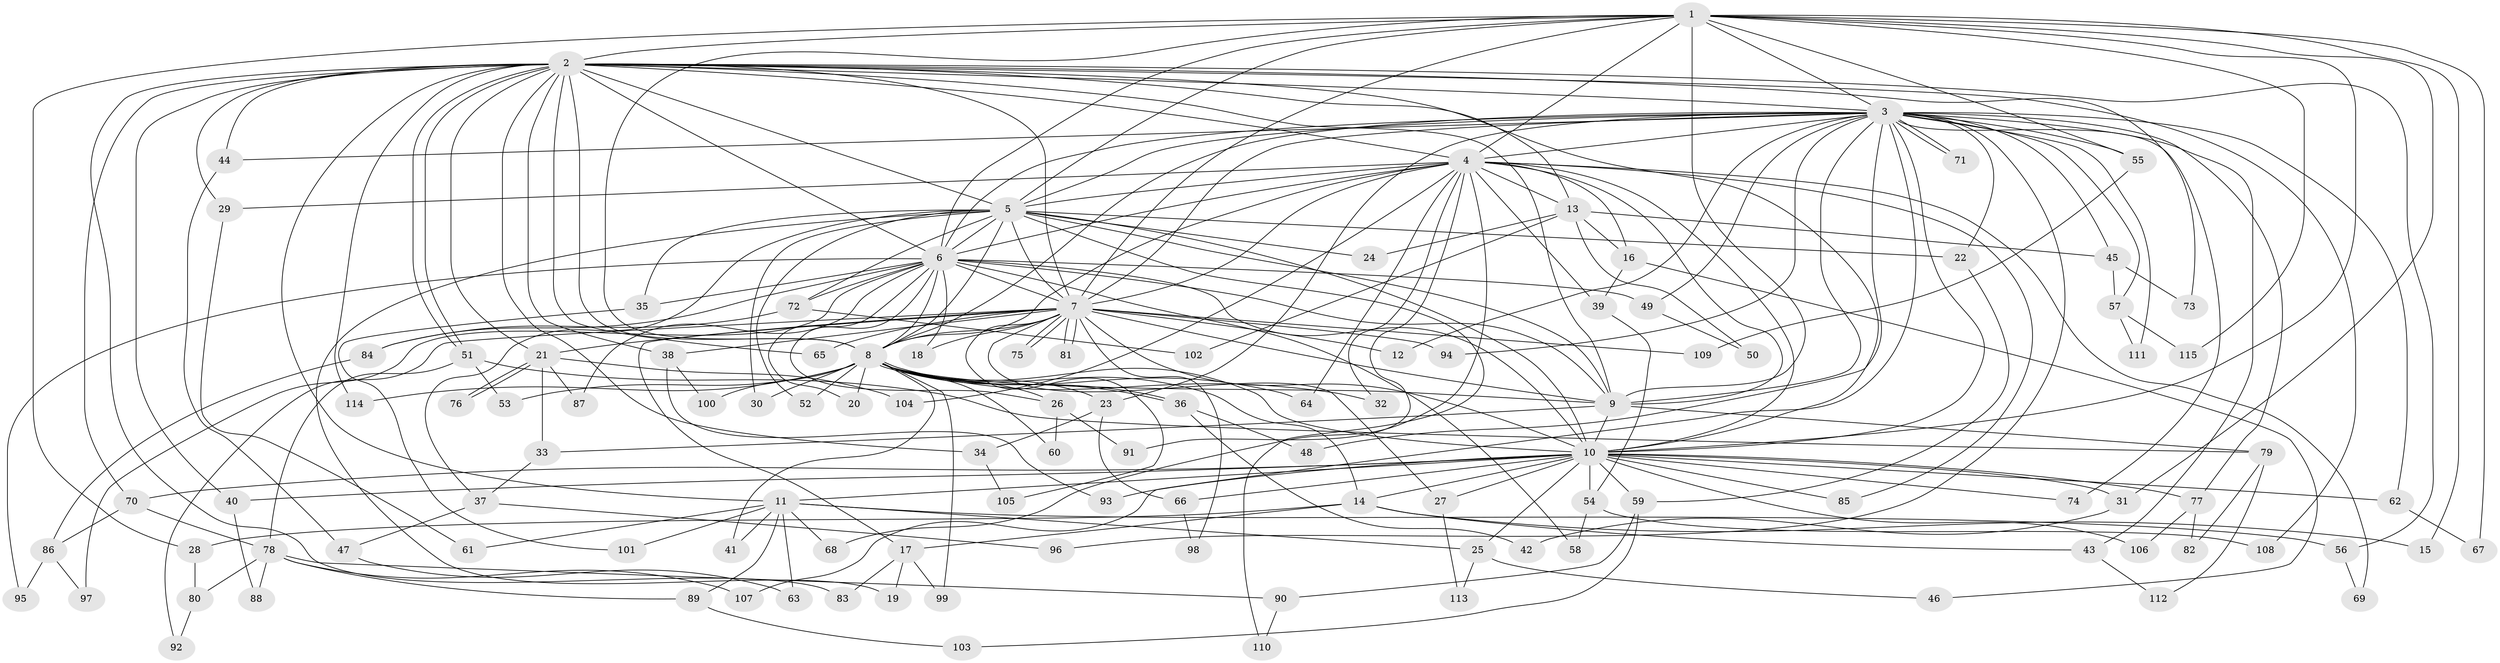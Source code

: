 // Generated by graph-tools (version 1.1) at 2025/49/03/09/25 03:49:35]
// undirected, 115 vertices, 255 edges
graph export_dot {
graph [start="1"]
  node [color=gray90,style=filled];
  1;
  2;
  3;
  4;
  5;
  6;
  7;
  8;
  9;
  10;
  11;
  12;
  13;
  14;
  15;
  16;
  17;
  18;
  19;
  20;
  21;
  22;
  23;
  24;
  25;
  26;
  27;
  28;
  29;
  30;
  31;
  32;
  33;
  34;
  35;
  36;
  37;
  38;
  39;
  40;
  41;
  42;
  43;
  44;
  45;
  46;
  47;
  48;
  49;
  50;
  51;
  52;
  53;
  54;
  55;
  56;
  57;
  58;
  59;
  60;
  61;
  62;
  63;
  64;
  65;
  66;
  67;
  68;
  69;
  70;
  71;
  72;
  73;
  74;
  75;
  76;
  77;
  78;
  79;
  80;
  81;
  82;
  83;
  84;
  85;
  86;
  87;
  88;
  89;
  90;
  91;
  92;
  93;
  94;
  95;
  96;
  97;
  98;
  99;
  100;
  101;
  102;
  103;
  104;
  105;
  106;
  107;
  108;
  109;
  110;
  111;
  112;
  113;
  114;
  115;
  1 -- 2;
  1 -- 3;
  1 -- 4;
  1 -- 5;
  1 -- 6;
  1 -- 7;
  1 -- 8;
  1 -- 9;
  1 -- 10;
  1 -- 15;
  1 -- 28;
  1 -- 31;
  1 -- 55;
  1 -- 67;
  1 -- 115;
  2 -- 3;
  2 -- 4;
  2 -- 5;
  2 -- 6;
  2 -- 7;
  2 -- 8;
  2 -- 9;
  2 -- 10;
  2 -- 11;
  2 -- 13;
  2 -- 21;
  2 -- 29;
  2 -- 34;
  2 -- 38;
  2 -- 40;
  2 -- 44;
  2 -- 51;
  2 -- 51;
  2 -- 56;
  2 -- 65;
  2 -- 70;
  2 -- 73;
  2 -- 83;
  2 -- 108;
  2 -- 114;
  3 -- 4;
  3 -- 5;
  3 -- 6;
  3 -- 7;
  3 -- 8;
  3 -- 9;
  3 -- 10;
  3 -- 12;
  3 -- 22;
  3 -- 23;
  3 -- 43;
  3 -- 44;
  3 -- 45;
  3 -- 48;
  3 -- 49;
  3 -- 55;
  3 -- 57;
  3 -- 62;
  3 -- 71;
  3 -- 71;
  3 -- 74;
  3 -- 77;
  3 -- 94;
  3 -- 96;
  3 -- 107;
  3 -- 111;
  4 -- 5;
  4 -- 6;
  4 -- 7;
  4 -- 8;
  4 -- 9;
  4 -- 10;
  4 -- 13;
  4 -- 16;
  4 -- 29;
  4 -- 32;
  4 -- 39;
  4 -- 64;
  4 -- 68;
  4 -- 69;
  4 -- 85;
  4 -- 91;
  4 -- 104;
  5 -- 6;
  5 -- 7;
  5 -- 8;
  5 -- 9;
  5 -- 10;
  5 -- 19;
  5 -- 22;
  5 -- 24;
  5 -- 30;
  5 -- 35;
  5 -- 37;
  5 -- 52;
  5 -- 72;
  5 -- 110;
  6 -- 7;
  6 -- 8;
  6 -- 9;
  6 -- 10;
  6 -- 18;
  6 -- 20;
  6 -- 26;
  6 -- 35;
  6 -- 49;
  6 -- 58;
  6 -- 72;
  6 -- 84;
  6 -- 87;
  6 -- 95;
  6 -- 97;
  7 -- 8;
  7 -- 9;
  7 -- 10;
  7 -- 12;
  7 -- 17;
  7 -- 18;
  7 -- 21;
  7 -- 27;
  7 -- 38;
  7 -- 65;
  7 -- 75;
  7 -- 75;
  7 -- 81;
  7 -- 81;
  7 -- 92;
  7 -- 94;
  7 -- 98;
  7 -- 105;
  7 -- 109;
  8 -- 9;
  8 -- 10;
  8 -- 14;
  8 -- 20;
  8 -- 23;
  8 -- 26;
  8 -- 30;
  8 -- 32;
  8 -- 36;
  8 -- 36;
  8 -- 41;
  8 -- 52;
  8 -- 53;
  8 -- 60;
  8 -- 64;
  8 -- 99;
  8 -- 100;
  8 -- 114;
  9 -- 10;
  9 -- 33;
  9 -- 79;
  10 -- 11;
  10 -- 14;
  10 -- 25;
  10 -- 27;
  10 -- 31;
  10 -- 40;
  10 -- 54;
  10 -- 59;
  10 -- 62;
  10 -- 66;
  10 -- 70;
  10 -- 74;
  10 -- 77;
  10 -- 85;
  10 -- 93;
  10 -- 106;
  11 -- 25;
  11 -- 41;
  11 -- 56;
  11 -- 61;
  11 -- 63;
  11 -- 68;
  11 -- 89;
  11 -- 101;
  13 -- 16;
  13 -- 24;
  13 -- 45;
  13 -- 50;
  13 -- 102;
  14 -- 15;
  14 -- 17;
  14 -- 28;
  14 -- 43;
  16 -- 39;
  16 -- 46;
  17 -- 19;
  17 -- 83;
  17 -- 99;
  21 -- 33;
  21 -- 76;
  21 -- 76;
  21 -- 87;
  21 -- 104;
  22 -- 59;
  23 -- 34;
  23 -- 66;
  25 -- 46;
  25 -- 113;
  26 -- 60;
  26 -- 91;
  27 -- 113;
  28 -- 80;
  29 -- 61;
  31 -- 42;
  33 -- 37;
  34 -- 105;
  35 -- 101;
  36 -- 42;
  36 -- 48;
  37 -- 47;
  37 -- 96;
  38 -- 93;
  38 -- 100;
  39 -- 54;
  40 -- 88;
  43 -- 112;
  44 -- 47;
  45 -- 57;
  45 -- 73;
  47 -- 63;
  49 -- 50;
  51 -- 53;
  51 -- 78;
  51 -- 79;
  54 -- 58;
  54 -- 108;
  55 -- 109;
  56 -- 69;
  57 -- 111;
  57 -- 115;
  59 -- 90;
  59 -- 103;
  62 -- 67;
  66 -- 98;
  70 -- 78;
  70 -- 86;
  72 -- 84;
  72 -- 102;
  77 -- 82;
  77 -- 106;
  78 -- 80;
  78 -- 88;
  78 -- 89;
  78 -- 90;
  78 -- 107;
  79 -- 82;
  79 -- 112;
  80 -- 92;
  84 -- 86;
  86 -- 95;
  86 -- 97;
  89 -- 103;
  90 -- 110;
}
